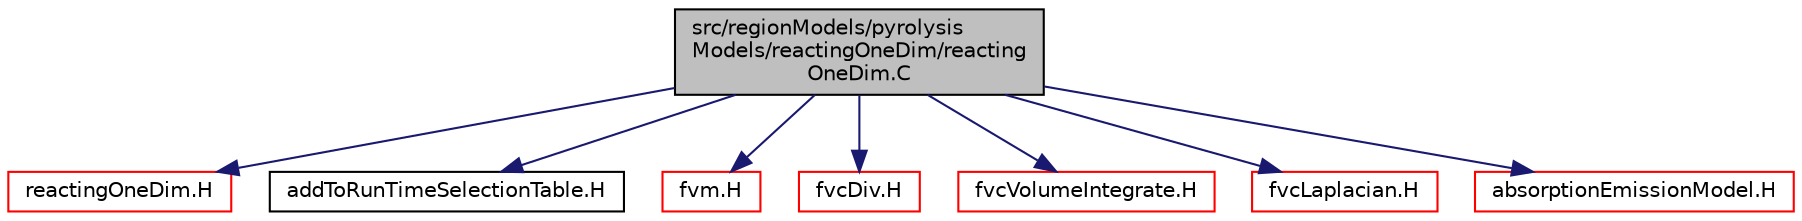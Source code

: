 digraph "src/regionModels/pyrolysisModels/reactingOneDim/reactingOneDim.C"
{
  bgcolor="transparent";
  edge [fontname="Helvetica",fontsize="10",labelfontname="Helvetica",labelfontsize="10"];
  node [fontname="Helvetica",fontsize="10",shape=record];
  Node1 [label="src/regionModels/pyrolysis\lModels/reactingOneDim/reacting\lOneDim.C",height=0.2,width=0.4,color="black", fillcolor="grey75", style="filled" fontcolor="black"];
  Node1 -> Node2 [color="midnightblue",fontsize="10",style="solid",fontname="Helvetica"];
  Node2 [label="reactingOneDim.H",height=0.2,width=0.4,color="red",URL="$reactingOneDim_8H.html"];
  Node1 -> Node3 [color="midnightblue",fontsize="10",style="solid",fontname="Helvetica"];
  Node3 [label="addToRunTimeSelectionTable.H",height=0.2,width=0.4,color="black",URL="$addToRunTimeSelectionTable_8H.html",tooltip="Macros for easy insertion into run-time selection tables. "];
  Node1 -> Node4 [color="midnightblue",fontsize="10",style="solid",fontname="Helvetica"];
  Node4 [label="fvm.H",height=0.2,width=0.4,color="red",URL="$fvm_8H.html"];
  Node1 -> Node5 [color="midnightblue",fontsize="10",style="solid",fontname="Helvetica"];
  Node5 [label="fvcDiv.H",height=0.2,width=0.4,color="red",URL="$fvcDiv_8H.html",tooltip="Calculate the divergence of the given field. "];
  Node1 -> Node6 [color="midnightblue",fontsize="10",style="solid",fontname="Helvetica"];
  Node6 [label="fvcVolumeIntegrate.H",height=0.2,width=0.4,color="red",URL="$fvcVolumeIntegrate_8H.html",tooltip="Volume integrate volField creating a volField. "];
  Node1 -> Node7 [color="midnightblue",fontsize="10",style="solid",fontname="Helvetica"];
  Node7 [label="fvcLaplacian.H",height=0.2,width=0.4,color="red",URL="$fvcLaplacian_8H.html",tooltip="Calculate the laplacian of the given field. "];
  Node1 -> Node8 [color="midnightblue",fontsize="10",style="solid",fontname="Helvetica"];
  Node8 [label="absorptionEmissionModel.H",height=0.2,width=0.4,color="red",URL="$absorptionEmissionModel_8H.html"];
}
